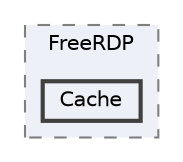 digraph "FreeRDP-Sharp/FreeRDP/Cache"
{
 // LATEX_PDF_SIZE
  bgcolor="transparent";
  edge [fontname=Helvetica,fontsize=10,labelfontname=Helvetica,labelfontsize=10];
  node [fontname=Helvetica,fontsize=10,shape=box,height=0.2,width=0.4];
  compound=true
  subgraph clusterdir_40e035bea3eba5ad6923c885e22e6a4e {
    graph [ bgcolor="#edf0f7", pencolor="grey50", label="FreeRDP", fontname=Helvetica,fontsize=10 style="filled,dashed", URL="dir_40e035bea3eba5ad6923c885e22e6a4e.html",tooltip=""]
  dir_386282d5069b23ca71c03e91df3253a2 [label="Cache", fillcolor="#edf0f7", color="grey25", style="filled,bold", URL="dir_386282d5069b23ca71c03e91df3253a2.html",tooltip=""];
  }
}
